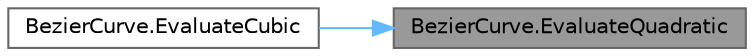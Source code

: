 digraph "BezierCurve.EvaluateQuadratic"
{
 // LATEX_PDF_SIZE
  bgcolor="transparent";
  edge [fontname=Helvetica,fontsize=10,labelfontname=Helvetica,labelfontsize=10];
  node [fontname=Helvetica,fontsize=10,shape=box,height=0.2,width=0.4];
  rankdir="RL";
  Node1 [id="Node000001",label="BezierCurve.EvaluateQuadratic",height=0.2,width=0.4,color="gray40", fillcolor="grey60", style="filled", fontcolor="black",tooltip="Returns point on the quadtratic bezier curve."];
  Node1 -> Node2 [id="edge1_Node000001_Node000002",dir="back",color="steelblue1",style="solid",tooltip=" "];
  Node2 [id="Node000002",label="BezierCurve.EvaluateCubic",height=0.2,width=0.4,color="grey40", fillcolor="white", style="filled",URL="$struct_bezier_curve.html#a62d225140c03f183ac3d2dfa044cfe97",tooltip="Returns point on the cubic bezier curve."];
}
